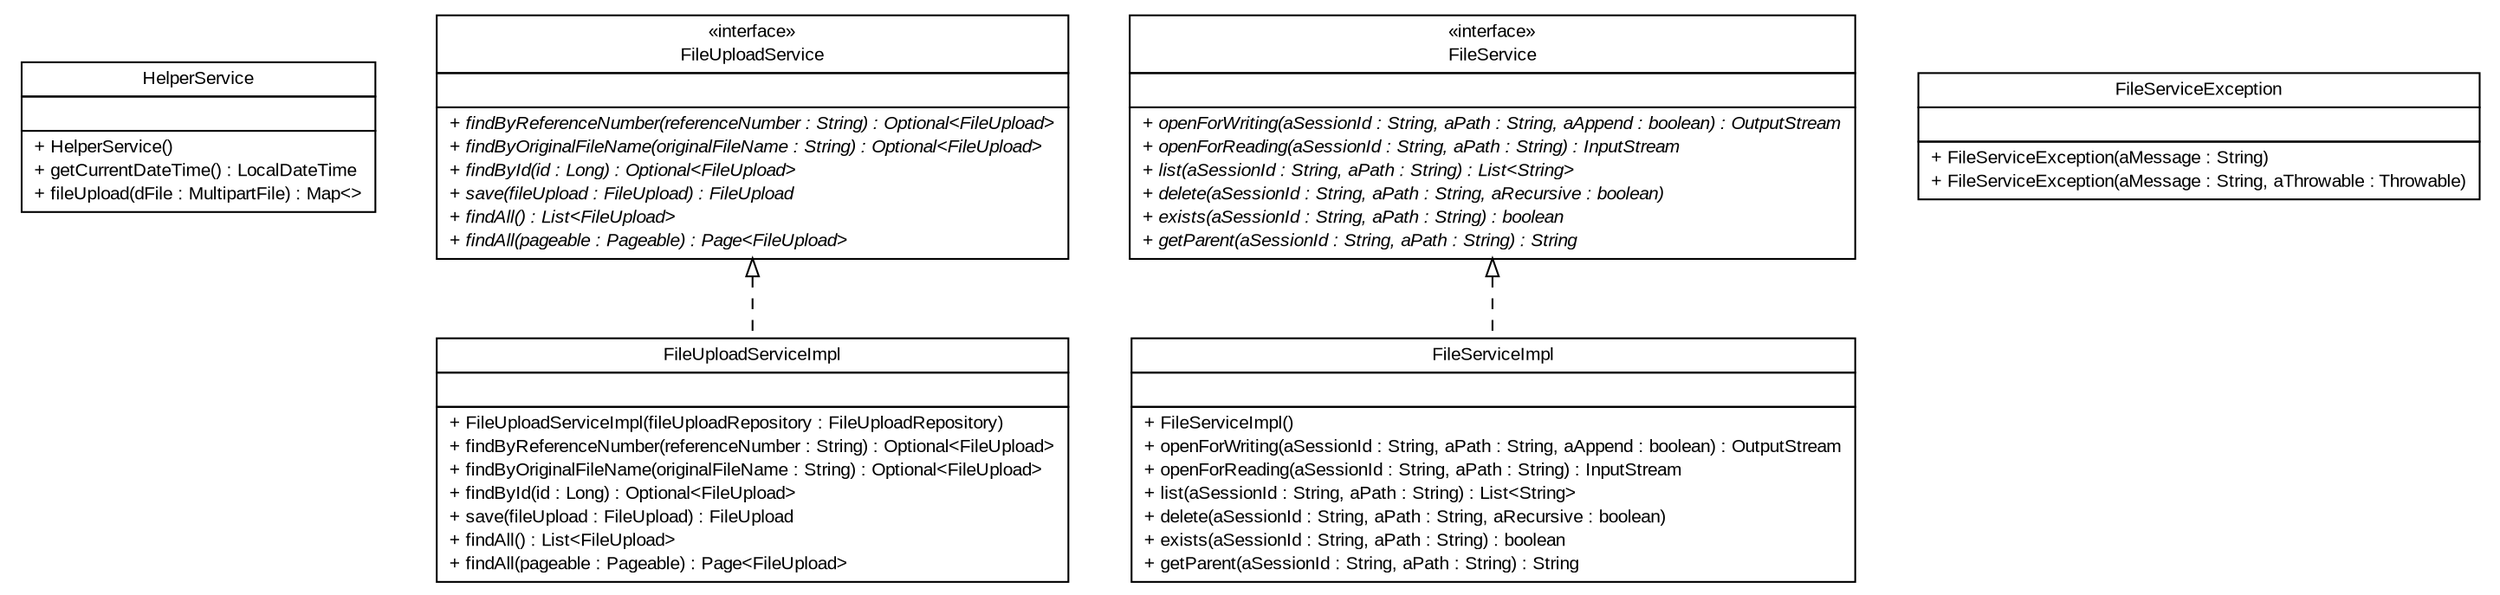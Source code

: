 #!/usr/local/bin/dot
#
# Class diagram 
# Generated by UMLGraph version R5_6 (http://www.umlgraph.org/)
#

digraph G {
	edge [fontname="arial",fontsize=10,labelfontname="arial",labelfontsize=10];
	node [fontname="arial",fontsize=10,shape=plaintext];
	nodesep=0.25;
	ranksep=0.5;
	// de.exb.platform.cloud.fileservice.service.HelperService
	c122 [label=<<table title="de.exb.platform.cloud.fileservice.service.HelperService" border="0" cellborder="1" cellspacing="0" cellpadding="2" port="p" href="./HelperService.html">
		<tr><td><table border="0" cellspacing="0" cellpadding="1">
<tr><td align="center" balign="center"> HelperService </td></tr>
		</table></td></tr>
		<tr><td><table border="0" cellspacing="0" cellpadding="1">
<tr><td align="left" balign="left">  </td></tr>
		</table></td></tr>
		<tr><td><table border="0" cellspacing="0" cellpadding="1">
<tr><td align="left" balign="left"> + HelperService() </td></tr>
<tr><td align="left" balign="left"> + getCurrentDateTime() : LocalDateTime </td></tr>
<tr><td align="left" balign="left"> + fileUpload(dFile : MultipartFile) : Map&lt;&gt; </td></tr>
		</table></td></tr>
		</table>>, URL="./HelperService.html", fontname="arial", fontcolor="black", fontsize=10.0];
	// de.exb.platform.cloud.fileservice.service.FileUploadServiceImpl
	c123 [label=<<table title="de.exb.platform.cloud.fileservice.service.FileUploadServiceImpl" border="0" cellborder="1" cellspacing="0" cellpadding="2" port="p" href="./FileUploadServiceImpl.html">
		<tr><td><table border="0" cellspacing="0" cellpadding="1">
<tr><td align="center" balign="center"> FileUploadServiceImpl </td></tr>
		</table></td></tr>
		<tr><td><table border="0" cellspacing="0" cellpadding="1">
<tr><td align="left" balign="left">  </td></tr>
		</table></td></tr>
		<tr><td><table border="0" cellspacing="0" cellpadding="1">
<tr><td align="left" balign="left"> + FileUploadServiceImpl(fileUploadRepository : FileUploadRepository) </td></tr>
<tr><td align="left" balign="left"> + findByReferenceNumber(referenceNumber : String) : Optional&lt;FileUpload&gt; </td></tr>
<tr><td align="left" balign="left"> + findByOriginalFileName(originalFileName : String) : Optional&lt;FileUpload&gt; </td></tr>
<tr><td align="left" balign="left"> + findById(id : Long) : Optional&lt;FileUpload&gt; </td></tr>
<tr><td align="left" balign="left"> + save(fileUpload : FileUpload) : FileUpload </td></tr>
<tr><td align="left" balign="left"> + findAll() : List&lt;FileUpload&gt; </td></tr>
<tr><td align="left" balign="left"> + findAll(pageable : Pageable) : Page&lt;FileUpload&gt; </td></tr>
		</table></td></tr>
		</table>>, URL="./FileUploadServiceImpl.html", fontname="arial", fontcolor="black", fontsize=10.0];
	// de.exb.platform.cloud.fileservice.service.FileUploadService
	c124 [label=<<table title="de.exb.platform.cloud.fileservice.service.FileUploadService" border="0" cellborder="1" cellspacing="0" cellpadding="2" port="p" href="./FileUploadService.html">
		<tr><td><table border="0" cellspacing="0" cellpadding="1">
<tr><td align="center" balign="center"> &#171;interface&#187; </td></tr>
<tr><td align="center" balign="center"> FileUploadService </td></tr>
		</table></td></tr>
		<tr><td><table border="0" cellspacing="0" cellpadding="1">
<tr><td align="left" balign="left">  </td></tr>
		</table></td></tr>
		<tr><td><table border="0" cellspacing="0" cellpadding="1">
<tr><td align="left" balign="left"><font face="arial italic" point-size="10.0"> + findByReferenceNumber(referenceNumber : String) : Optional&lt;FileUpload&gt; </font></td></tr>
<tr><td align="left" balign="left"><font face="arial italic" point-size="10.0"> + findByOriginalFileName(originalFileName : String) : Optional&lt;FileUpload&gt; </font></td></tr>
<tr><td align="left" balign="left"><font face="arial italic" point-size="10.0"> + findById(id : Long) : Optional&lt;FileUpload&gt; </font></td></tr>
<tr><td align="left" balign="left"><font face="arial italic" point-size="10.0"> + save(fileUpload : FileUpload) : FileUpload </font></td></tr>
<tr><td align="left" balign="left"><font face="arial italic" point-size="10.0"> + findAll() : List&lt;FileUpload&gt; </font></td></tr>
<tr><td align="left" balign="left"><font face="arial italic" point-size="10.0"> + findAll(pageable : Pageable) : Page&lt;FileUpload&gt; </font></td></tr>
		</table></td></tr>
		</table>>, URL="./FileUploadService.html", fontname="arial", fontcolor="black", fontsize=10.0];
	// de.exb.platform.cloud.fileservice.service.FileServiceImpl
	c125 [label=<<table title="de.exb.platform.cloud.fileservice.service.FileServiceImpl" border="0" cellborder="1" cellspacing="0" cellpadding="2" port="p" href="./FileServiceImpl.html">
		<tr><td><table border="0" cellspacing="0" cellpadding="1">
<tr><td align="center" balign="center"> FileServiceImpl </td></tr>
		</table></td></tr>
		<tr><td><table border="0" cellspacing="0" cellpadding="1">
<tr><td align="left" balign="left">  </td></tr>
		</table></td></tr>
		<tr><td><table border="0" cellspacing="0" cellpadding="1">
<tr><td align="left" balign="left"> + FileServiceImpl() </td></tr>
<tr><td align="left" balign="left"> + openForWriting(aSessionId : String, aPath : String, aAppend : boolean) : OutputStream </td></tr>
<tr><td align="left" balign="left"> + openForReading(aSessionId : String, aPath : String) : InputStream </td></tr>
<tr><td align="left" balign="left"> + list(aSessionId : String, aPath : String) : List&lt;String&gt; </td></tr>
<tr><td align="left" balign="left"> + delete(aSessionId : String, aPath : String, aRecursive : boolean) </td></tr>
<tr><td align="left" balign="left"> + exists(aSessionId : String, aPath : String) : boolean </td></tr>
<tr><td align="left" balign="left"> + getParent(aSessionId : String, aPath : String) : String </td></tr>
		</table></td></tr>
		</table>>, URL="./FileServiceImpl.html", fontname="arial", fontcolor="black", fontsize=10.0];
	// de.exb.platform.cloud.fileservice.service.FileServiceException
	c126 [label=<<table title="de.exb.platform.cloud.fileservice.service.FileServiceException" border="0" cellborder="1" cellspacing="0" cellpadding="2" port="p" href="./FileServiceException.html">
		<tr><td><table border="0" cellspacing="0" cellpadding="1">
<tr><td align="center" balign="center"> FileServiceException </td></tr>
		</table></td></tr>
		<tr><td><table border="0" cellspacing="0" cellpadding="1">
<tr><td align="left" balign="left">  </td></tr>
		</table></td></tr>
		<tr><td><table border="0" cellspacing="0" cellpadding="1">
<tr><td align="left" balign="left"> + FileServiceException(aMessage : String) </td></tr>
<tr><td align="left" balign="left"> + FileServiceException(aMessage : String, aThrowable : Throwable) </td></tr>
		</table></td></tr>
		</table>>, URL="./FileServiceException.html", fontname="arial", fontcolor="black", fontsize=10.0];
	// de.exb.platform.cloud.fileservice.service.FileService
	c127 [label=<<table title="de.exb.platform.cloud.fileservice.service.FileService" border="0" cellborder="1" cellspacing="0" cellpadding="2" port="p" href="./FileService.html">
		<tr><td><table border="0" cellspacing="0" cellpadding="1">
<tr><td align="center" balign="center"> &#171;interface&#187; </td></tr>
<tr><td align="center" balign="center"> FileService </td></tr>
		</table></td></tr>
		<tr><td><table border="0" cellspacing="0" cellpadding="1">
<tr><td align="left" balign="left">  </td></tr>
		</table></td></tr>
		<tr><td><table border="0" cellspacing="0" cellpadding="1">
<tr><td align="left" balign="left"><font face="arial italic" point-size="10.0"> + openForWriting(aSessionId : String, aPath : String, aAppend : boolean) : OutputStream </font></td></tr>
<tr><td align="left" balign="left"><font face="arial italic" point-size="10.0"> + openForReading(aSessionId : String, aPath : String) : InputStream </font></td></tr>
<tr><td align="left" balign="left"><font face="arial italic" point-size="10.0"> + list(aSessionId : String, aPath : String) : List&lt;String&gt; </font></td></tr>
<tr><td align="left" balign="left"><font face="arial italic" point-size="10.0"> + delete(aSessionId : String, aPath : String, aRecursive : boolean) </font></td></tr>
<tr><td align="left" balign="left"><font face="arial italic" point-size="10.0"> + exists(aSessionId : String, aPath : String) : boolean </font></td></tr>
<tr><td align="left" balign="left"><font face="arial italic" point-size="10.0"> + getParent(aSessionId : String, aPath : String) : String </font></td></tr>
		</table></td></tr>
		</table>>, URL="./FileService.html", fontname="arial", fontcolor="black", fontsize=10.0];
	//de.exb.platform.cloud.fileservice.service.FileUploadServiceImpl implements de.exb.platform.cloud.fileservice.service.FileUploadService
	c124:p -> c123:p [dir=back,arrowtail=empty,style=dashed];
	//de.exb.platform.cloud.fileservice.service.FileServiceImpl implements de.exb.platform.cloud.fileservice.service.FileService
	c127:p -> c125:p [dir=back,arrowtail=empty,style=dashed];
}

